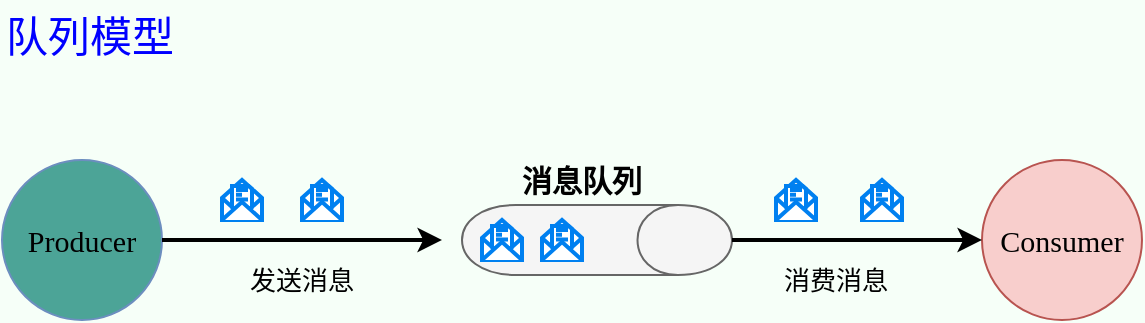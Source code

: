 <mxfile version="20.3.0" type="device"><diagram id="BmWg7-x1DEYjv1Iut_6U" name="Page-1"><mxGraphModel dx="1029" dy="903" grid="1" gridSize="10" guides="1" tooltips="1" connect="1" arrows="1" fold="1" page="1" pageScale="1" pageWidth="827" pageHeight="1169" background="#F6FFF8" math="0" shadow="0"><root><mxCell id="0"/><mxCell id="1" parent="0"/><mxCell id="qBRb2synCHF9QwzUTInN-1" value="&lt;font style=&quot;font-size: 15px&quot;&gt;Producer&lt;/font&gt;" style="ellipse;whiteSpace=wrap;html=1;aspect=fixed;fillColor=#4CA497;strokeColor=#6c8ebf;sketch=0;shadow=0;fontFamily=JetBrains Mono;fontSource=https%3A%2F%2Ffonts.googleapis.com%2Fcss%3Ffamily%3DJetBrains%2BMono;" parent="1" vertex="1"><mxGeometry x="420" y="330" width="80" height="80" as="geometry"/></mxCell><mxCell id="qBRb2synCHF9QwzUTInN-2" value="" style="endArrow=classic;html=1;fontSize=15;fontColor=#FF8000;exitX=1;exitY=0.5;exitDx=0;exitDy=0;sketch=0;shadow=0;strokeWidth=2;fontFamily=JetBrains Mono;fontSource=https%3A%2F%2Ffonts.googleapis.com%2Fcss%3Ffamily%3DJetBrains%2BMono;" parent="1" source="qBRb2synCHF9QwzUTInN-1" edge="1"><mxGeometry width="50" height="50" relative="1" as="geometry"><mxPoint x="510" y="380" as="sourcePoint"/><mxPoint x="640" y="370" as="targetPoint"/></mxGeometry></mxCell><mxCell id="qBRb2synCHF9QwzUTInN-3" value="" style="html=1;verticalLabelPosition=bottom;align=center;labelBackgroundColor=#ffffff;verticalAlign=top;strokeWidth=2;strokeColor=#0080F0;shadow=0;dashed=0;shape=mxgraph.ios7.icons.envelope_(message);fontSize=15;fontColor=#FF8000;sketch=0;fontFamily=JetBrains Mono;fontSource=https%3A%2F%2Ffonts.googleapis.com%2Fcss%3Ffamily%3DJetBrains%2BMono;" parent="1" vertex="1"><mxGeometry x="530" y="340" width="20" height="20" as="geometry"/></mxCell><mxCell id="qBRb2synCHF9QwzUTInN-4" value="" style="shape=cylinder;whiteSpace=wrap;html=1;boundedLbl=1;backgroundOutline=1;rotation=90;fillColor=#f5f5f5;strokeColor=#666666;fontColor=#333333;sketch=0;shadow=0;fontFamily=JetBrains Mono;fontSource=https%3A%2F%2Ffonts.googleapis.com%2Fcss%3Ffamily%3DJetBrains%2BMono;" parent="1" vertex="1"><mxGeometry x="700" y="302.5" width="35" height="135" as="geometry"/></mxCell><mxCell id="qBRb2synCHF9QwzUTInN-5" value="" style="html=1;verticalLabelPosition=bottom;align=center;labelBackgroundColor=#ffffff;verticalAlign=top;strokeWidth=2;strokeColor=#0080F0;shadow=0;dashed=0;shape=mxgraph.ios7.icons.envelope_(message);fontSize=15;fontColor=#FF8000;sketch=0;fontFamily=JetBrains Mono;fontSource=https%3A%2F%2Ffonts.googleapis.com%2Fcss%3Ffamily%3DJetBrains%2BMono;" parent="1" vertex="1"><mxGeometry x="570" y="340" width="20" height="20" as="geometry"/></mxCell><mxCell id="qBRb2synCHF9QwzUTInN-6" value="" style="html=1;verticalLabelPosition=bottom;align=center;labelBackgroundColor=#ffffff;verticalAlign=top;strokeWidth=2;strokeColor=#0080F0;shadow=0;dashed=0;shape=mxgraph.ios7.icons.envelope_(message);fontSize=15;fontColor=#FF8000;sketch=0;fontFamily=JetBrains Mono;fontSource=https%3A%2F%2Ffonts.googleapis.com%2Fcss%3Ffamily%3DJetBrains%2BMono;" parent="1" vertex="1"><mxGeometry x="690" y="360" width="20" height="20" as="geometry"/></mxCell><mxCell id="qBRb2synCHF9QwzUTInN-7" value="" style="html=1;verticalLabelPosition=bottom;align=center;labelBackgroundColor=#ffffff;verticalAlign=top;strokeWidth=2;strokeColor=#0080F0;shadow=0;dashed=0;shape=mxgraph.ios7.icons.envelope_(message);fontSize=15;fontColor=#FF8000;sketch=0;fontFamily=JetBrains Mono;fontSource=https%3A%2F%2Ffonts.googleapis.com%2Fcss%3Ffamily%3DJetBrains%2BMono;" parent="1" vertex="1"><mxGeometry x="660" y="360" width="20" height="20" as="geometry"/></mxCell><mxCell id="qBRb2synCHF9QwzUTInN-8" value="&lt;span style=&quot;font-size: 15px&quot;&gt;Consumer&lt;br&gt;&lt;/span&gt;" style="ellipse;whiteSpace=wrap;html=1;aspect=fixed;fillColor=#f8cecc;strokeColor=#b85450;sketch=0;shadow=0;fontFamily=JetBrains Mono;fontSource=https%3A%2F%2Ffonts.googleapis.com%2Fcss%3Ffamily%3DJetBrains%2BMono;" parent="1" vertex="1"><mxGeometry x="910" y="330" width="80" height="80" as="geometry"/></mxCell><mxCell id="qBRb2synCHF9QwzUTInN-9" value="" style="endArrow=none;html=1;fontSize=15;fontColor=#FF8000;exitX=0;exitY=0.5;exitDx=0;exitDy=0;sketch=0;shadow=0;strokeWidth=2;startArrow=classic;startFill=1;endFill=0;fontFamily=JetBrains Mono;fontSource=https%3A%2F%2Ffonts.googleapis.com%2Fcss%3Ffamily%3DJetBrains%2BMono;" parent="1" source="qBRb2synCHF9QwzUTInN-8" target="qBRb2synCHF9QwzUTInN-4" edge="1"><mxGeometry width="50" height="50" relative="1" as="geometry"><mxPoint x="790" y="370" as="sourcePoint"/><mxPoint x="850" y="370" as="targetPoint"/></mxGeometry></mxCell><mxCell id="qBRb2synCHF9QwzUTInN-10" value="" style="html=1;verticalLabelPosition=bottom;align=center;labelBackgroundColor=#ffffff;verticalAlign=top;strokeWidth=2;strokeColor=#0080F0;shadow=0;dashed=0;shape=mxgraph.ios7.icons.envelope_(message);fontSize=15;fontColor=#FF8000;sketch=0;fontFamily=JetBrains Mono;fontSource=https%3A%2F%2Ffonts.googleapis.com%2Fcss%3Ffamily%3DJetBrains%2BMono;" parent="1" vertex="1"><mxGeometry x="850" y="340" width="20" height="20" as="geometry"/></mxCell><mxCell id="qBRb2synCHF9QwzUTInN-11" value="发送消息" style="text;html=1;strokeColor=none;fillColor=none;align=center;verticalAlign=middle;whiteSpace=wrap;rounded=0;sketch=0;shadow=0;fontSize=13;fontFamily=JetBrains Mono;fontSource=https%3A%2F%2Ffonts.googleapis.com%2Fcss%3Ffamily%3DJetBrains%2BMono;" parent="1" vertex="1"><mxGeometry x="540" y="380" width="60" height="20" as="geometry"/></mxCell><mxCell id="qBRb2synCHF9QwzUTInN-13" value="消息队列" style="text;html=1;strokeColor=none;fillColor=none;align=center;verticalAlign=middle;whiteSpace=wrap;rounded=0;sketch=0;shadow=0;fontSize=15;fontStyle=1;fontFamily=JetBrains Mono;fontSource=https%3A%2F%2Ffonts.googleapis.com%2Fcss%3Ffamily%3DJetBrains%2BMono;" parent="1" vertex="1"><mxGeometry x="670" y="330" width="80" height="20" as="geometry"/></mxCell><mxCell id="qBRb2synCHF9QwzUTInN-14" value="队列模型" style="text;html=1;fontSize=21;fontColor=#0000FF;sketch=0;shadow=0;fontFamily=JetBrains Mono;fontSource=https%3A%2F%2Ffonts.googleapis.com%2Fcss%3Ffamily%3DJetBrains%2BMono;" parent="1" vertex="1"><mxGeometry x="420" y="250" width="70" height="30" as="geometry"/></mxCell><mxCell id="Ey3YQirpup5NR7rqo4d6-1" value="" style="html=1;verticalLabelPosition=bottom;align=center;labelBackgroundColor=#ffffff;verticalAlign=top;strokeWidth=2;strokeColor=#0080F0;shadow=0;dashed=0;shape=mxgraph.ios7.icons.envelope_(message);fontSize=15;fontColor=#FF8000;sketch=0;fontFamily=JetBrains Mono;fontSource=https%3A%2F%2Ffonts.googleapis.com%2Fcss%3Ffamily%3DJetBrains%2BMono;" vertex="1" parent="1"><mxGeometry x="807" y="340" width="20" height="20" as="geometry"/></mxCell><mxCell id="Ey3YQirpup5NR7rqo4d6-2" value="消费消息" style="text;html=1;strokeColor=none;fillColor=none;align=center;verticalAlign=middle;whiteSpace=wrap;rounded=0;sketch=0;shadow=0;fontSize=13;fontFamily=JetBrains Mono;fontSource=https%3A%2F%2Ffonts.googleapis.com%2Fcss%3Ffamily%3DJetBrains%2BMono;" vertex="1" parent="1"><mxGeometry x="807" y="380" width="60" height="20" as="geometry"/></mxCell></root></mxGraphModel></diagram></mxfile>
